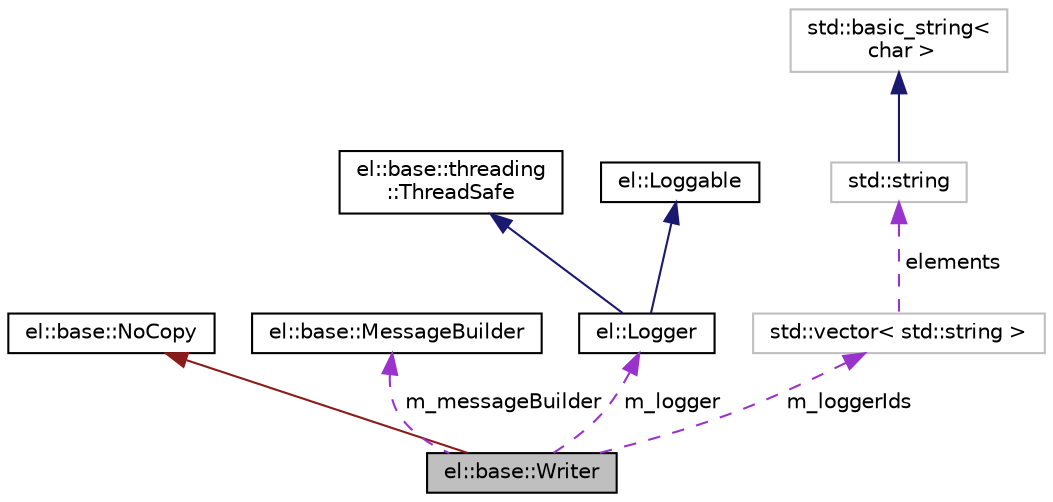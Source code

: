 digraph "el::base::Writer"
{
  edge [fontname="Helvetica",fontsize="10",labelfontname="Helvetica",labelfontsize="10"];
  node [fontname="Helvetica",fontsize="10",shape=record];
  Node1 [label="el::base::Writer",height=0.2,width=0.4,color="black", fillcolor="grey75", style="filled", fontcolor="black"];
  Node2 -> Node1 [dir="back",color="firebrick4",fontsize="10",style="solid",fontname="Helvetica"];
  Node2 [label="el::base::NoCopy",height=0.2,width=0.4,color="black", fillcolor="white", style="filled",URL="$d3/d8b/a00059.html",tooltip="Internal helper class that prevent copy constructor for class. "];
  Node3 -> Node1 [dir="back",color="darkorchid3",fontsize="10",style="dashed",label=" m_messageBuilder" ,fontname="Helvetica"];
  Node3 [label="el::base::MessageBuilder",height=0.2,width=0.4,color="black", fillcolor="white", style="filled",URL="$d1/d84/a00052.html"];
  Node4 -> Node1 [dir="back",color="darkorchid3",fontsize="10",style="dashed",label=" m_logger" ,fontname="Helvetica"];
  Node4 [label="el::Logger",height=0.2,width=0.4,color="black", fillcolor="white", style="filled",URL="$d4/dca/a00048.html",tooltip="Represents a logger holding ID and configurations we need to write logs. "];
  Node5 -> Node4 [dir="back",color="midnightblue",fontsize="10",style="solid",fontname="Helvetica"];
  Node5 [label="el::base::threading\l::ThreadSafe",height=0.2,width=0.4,color="black", fillcolor="white", style="filled",URL="$da/d82/a00091.html",tooltip="Base of thread safe class, this class is inheritable-only. "];
  Node6 -> Node4 [dir="back",color="midnightblue",fontsize="10",style="solid",fontname="Helvetica"];
  Node6 [label="el::Loggable",height=0.2,width=0.4,color="black", fillcolor="white", style="filled",URL="$d6/d2d/a00047.html",tooltip="Base of Easylogging++ friendly class. "];
  Node7 -> Node1 [dir="back",color="darkorchid3",fontsize="10",style="dashed",label=" m_loggerIds" ,fontname="Helvetica"];
  Node7 [label="std::vector\< std::string \>",height=0.2,width=0.4,color="grey75", fillcolor="white", style="filled"];
  Node8 -> Node7 [dir="back",color="darkorchid3",fontsize="10",style="dashed",label=" elements" ,fontname="Helvetica"];
  Node8 [label="std::string",height=0.2,width=0.4,color="grey75", fillcolor="white", style="filled",tooltip="STL class. "];
  Node9 -> Node8 [dir="back",color="midnightblue",fontsize="10",style="solid",fontname="Helvetica"];
  Node9 [label="std::basic_string\<\l char \>",height=0.2,width=0.4,color="grey75", fillcolor="white", style="filled",tooltip="STL class. "];
}
